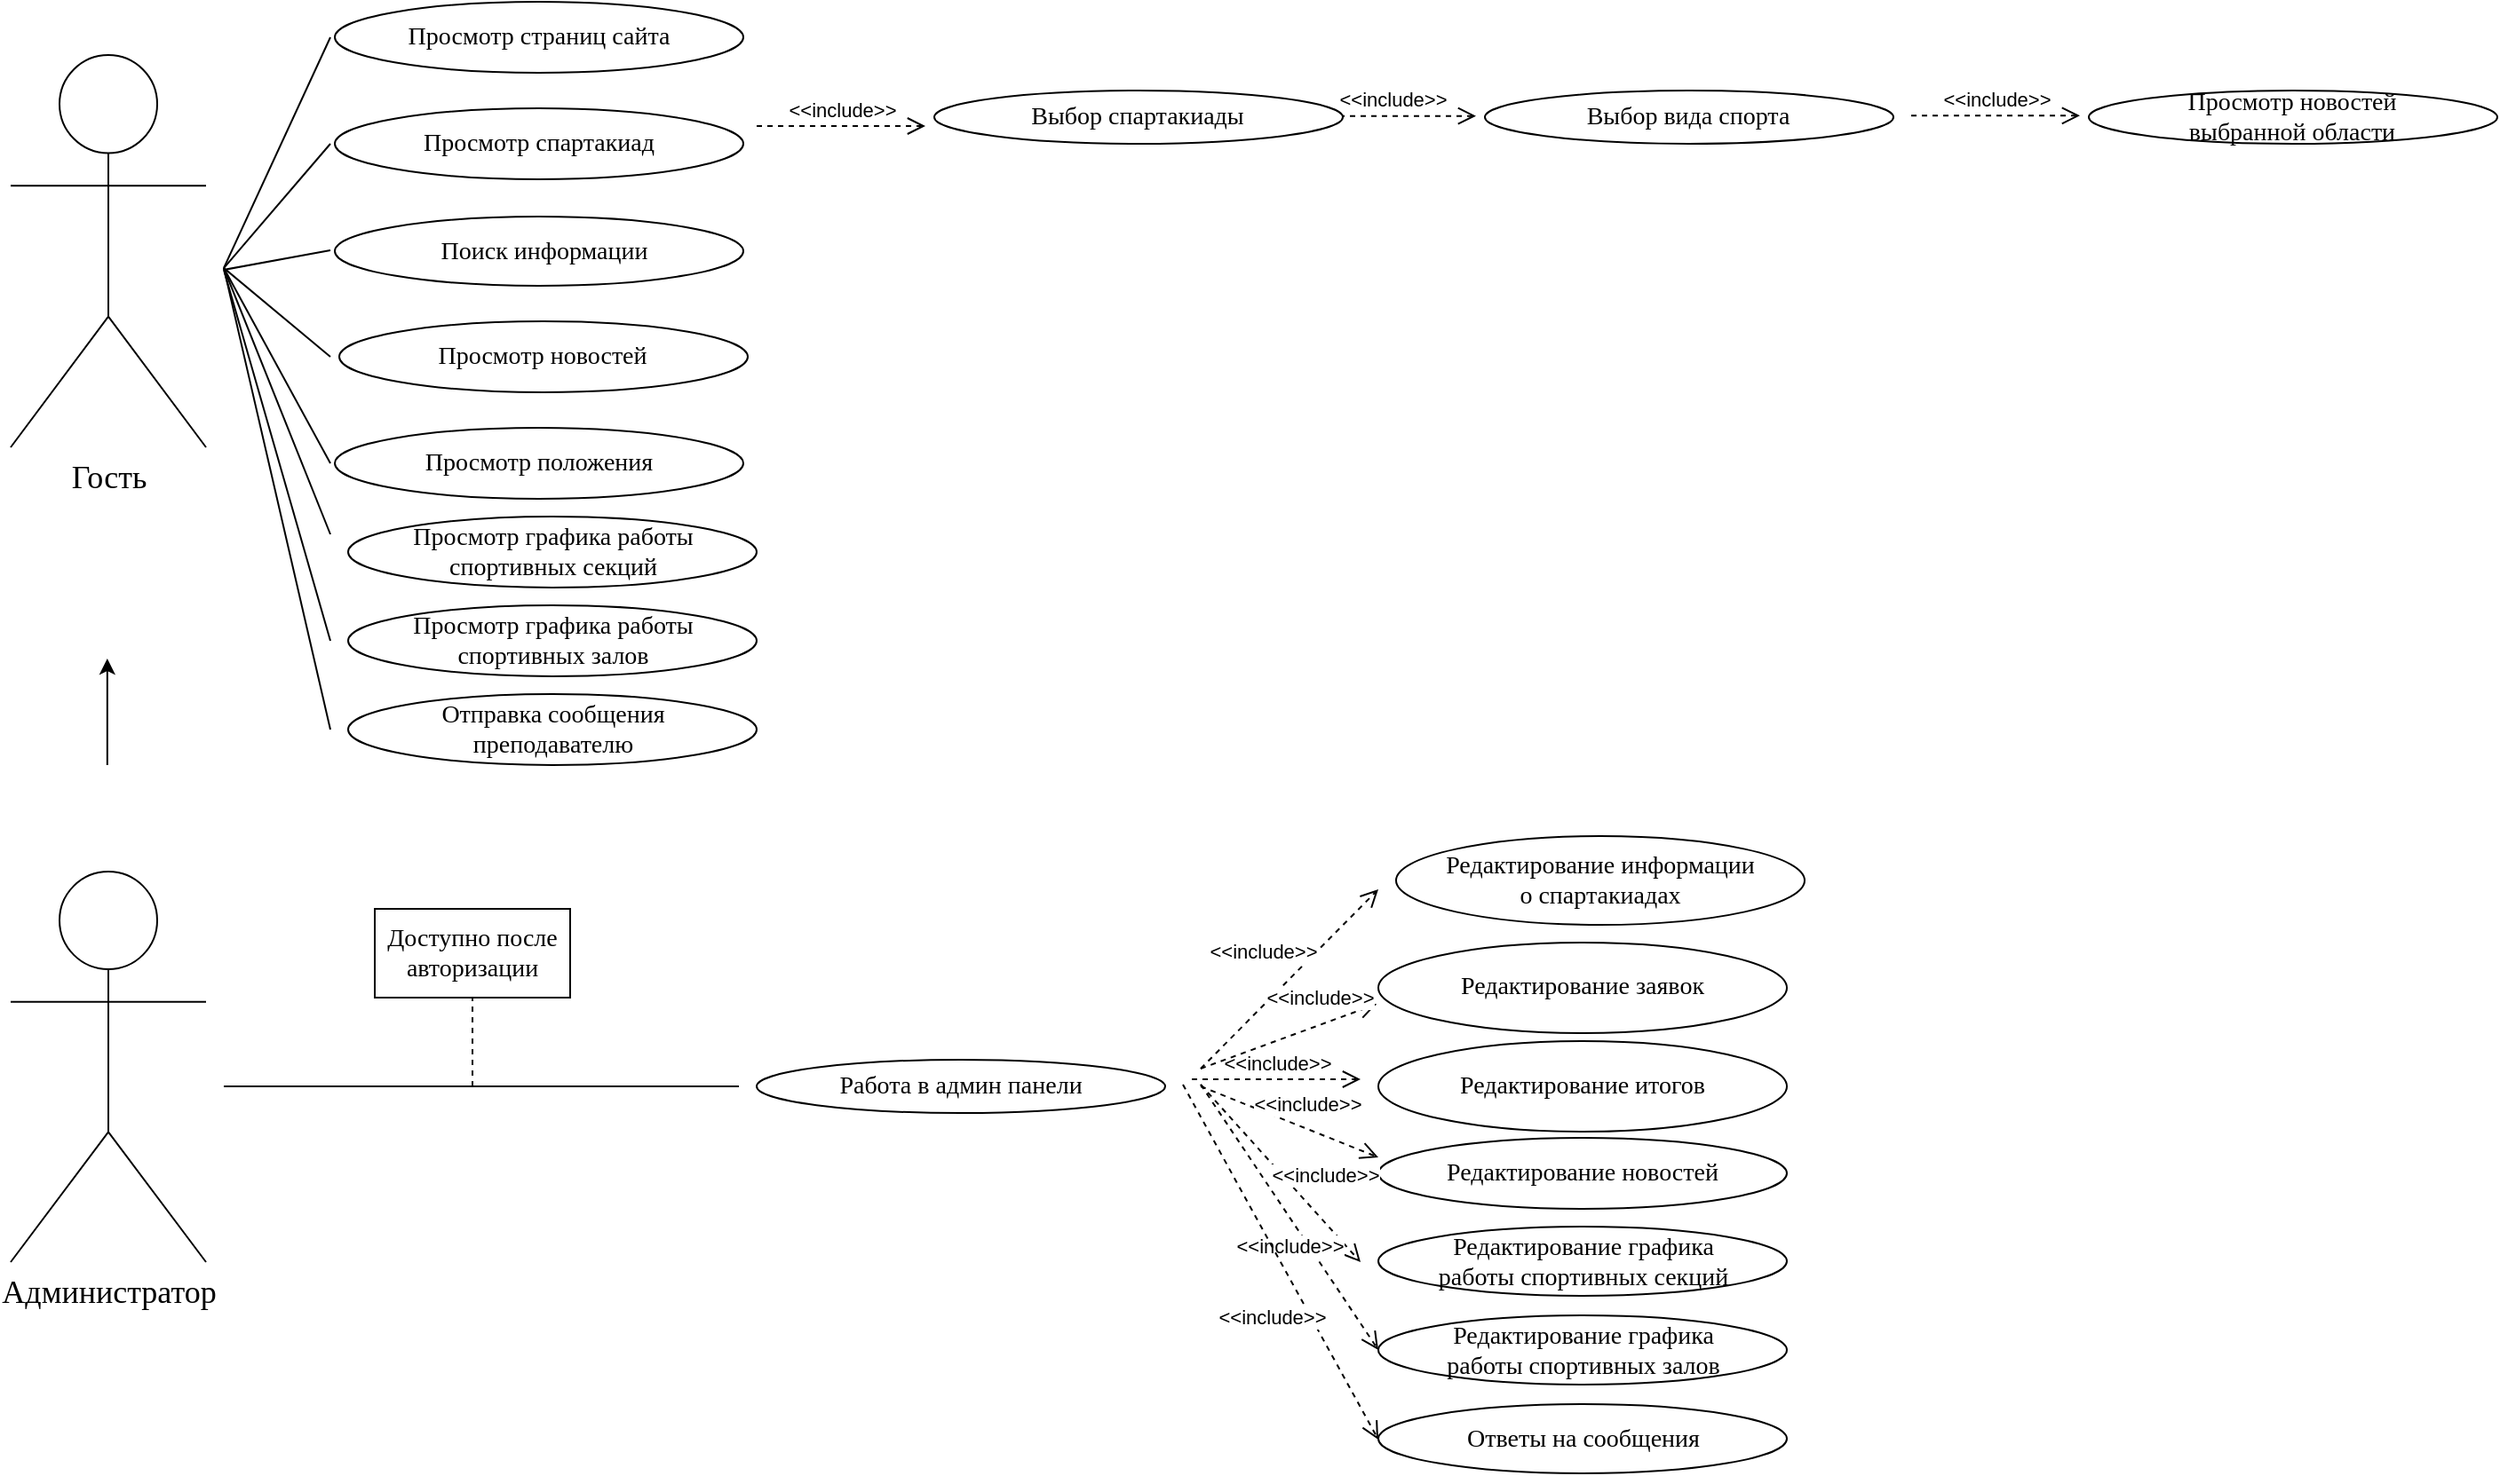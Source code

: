 <mxfile version="24.6.4" type="device">
  <diagram name="Страница — 1" id="H0fnMuuXgLZo9D4dqB9F">
    <mxGraphModel dx="1500" dy="899" grid="1" gridSize="10" guides="1" tooltips="1" connect="1" arrows="1" fold="1" page="1" pageScale="1" pageWidth="3300" pageHeight="2339" math="0" shadow="0">
      <root>
        <mxCell id="0" />
        <mxCell id="1" parent="0" />
        <mxCell id="naLeFJOA4xzYUaONAAyw-95" value="" style="ellipse;whiteSpace=wrap;html=1;fillColor=default;" parent="1" vertex="1">
          <mxGeometry x="522.5" y="40" width="230" height="40" as="geometry" />
        </mxCell>
        <mxCell id="naLeFJOA4xzYUaONAAyw-96" value="&lt;font face=&quot;Times New Roman&quot; style=&quot;font-size: 14px;&quot;&gt;Просмотр страниц сайта&lt;/font&gt;" style="text;html=1;align=center;verticalAlign=middle;whiteSpace=wrap;rounded=0;" parent="1" vertex="1">
          <mxGeometry x="561.25" y="45" width="152.5" height="30" as="geometry" />
        </mxCell>
        <mxCell id="naLeFJOA4xzYUaONAAyw-104" value="" style="ellipse;whiteSpace=wrap;html=1;fillColor=default;" parent="1" vertex="1">
          <mxGeometry x="522.5" y="161" width="230" height="39" as="geometry" />
        </mxCell>
        <mxCell id="naLeFJOA4xzYUaONAAyw-106" value="&lt;font style=&quot;font-size: 14px;&quot; face=&quot;Times New Roman&quot;&gt;Поиск информации&lt;/font&gt;" style="text;html=1;align=center;verticalAlign=middle;whiteSpace=wrap;rounded=0;" parent="1" vertex="1">
          <mxGeometry x="578.75" y="165.5" width="122.5" height="30" as="geometry" />
        </mxCell>
        <mxCell id="naLeFJOA4xzYUaONAAyw-107" value="&lt;font style=&quot;font-size: 18px;&quot; face=&quot;Times New Roman&quot;&gt;Гость&lt;/font&gt;" style="shape=umlActor;verticalLabelPosition=bottom;verticalAlign=top;html=1;" parent="1" vertex="1">
          <mxGeometry x="340" y="70" width="110" height="221" as="geometry" />
        </mxCell>
        <mxCell id="naLeFJOA4xzYUaONAAyw-109" value="&lt;font style=&quot;font-size: 18px;&quot; face=&quot;Times New Roman&quot;&gt;Администратор&lt;/font&gt;" style="shape=umlActor;verticalLabelPosition=bottom;verticalAlign=top;html=1;" parent="1" vertex="1">
          <mxGeometry x="340" y="530" width="110" height="220" as="geometry" />
        </mxCell>
        <mxCell id="naLeFJOA4xzYUaONAAyw-112" value="" style="line;strokeWidth=1;fillColor=none;align=left;verticalAlign=middle;spacingTop=-1;spacingLeft=3;spacingRight=3;rotatable=0;labelPosition=right;points=[];portConstraint=eastwest;strokeColor=inherit;" parent="1" vertex="1">
          <mxGeometry x="460" y="647" width="290" height="8" as="geometry" />
        </mxCell>
        <mxCell id="naLeFJOA4xzYUaONAAyw-116" value="" style="group" parent="1" vertex="1" connectable="0">
          <mxGeometry x="1120" y="510" width="230" height="50" as="geometry" />
        </mxCell>
        <mxCell id="naLeFJOA4xzYUaONAAyw-117" value="" style="ellipse;whiteSpace=wrap;html=1;fillColor=default;" parent="naLeFJOA4xzYUaONAAyw-116" vertex="1">
          <mxGeometry width="230" height="50" as="geometry" />
        </mxCell>
        <mxCell id="naLeFJOA4xzYUaONAAyw-118" value="&lt;font style=&quot;font-size: 14px;&quot; face=&quot;Times New Roman&quot;&gt;Редактирование информации о спартакиадах&lt;/font&gt;" style="text;html=1;align=center;verticalAlign=middle;whiteSpace=wrap;rounded=0;" parent="naLeFJOA4xzYUaONAAyw-116" vertex="1">
          <mxGeometry x="26" y="10" width="178" height="30" as="geometry" />
        </mxCell>
        <mxCell id="naLeFJOA4xzYUaONAAyw-119" value="" style="group" parent="1" vertex="1" connectable="0">
          <mxGeometry x="1110" y="680" width="230" height="40" as="geometry" />
        </mxCell>
        <mxCell id="naLeFJOA4xzYUaONAAyw-120" value="" style="ellipse;whiteSpace=wrap;html=1;fillColor=default;" parent="naLeFJOA4xzYUaONAAyw-119" vertex="1">
          <mxGeometry width="230" height="40" as="geometry" />
        </mxCell>
        <mxCell id="naLeFJOA4xzYUaONAAyw-121" value="&lt;font style=&quot;font-size: 14px;&quot; face=&quot;Times New Roman&quot;&gt;Редактирование новостей&lt;/font&gt;" style="text;html=1;align=center;verticalAlign=middle;whiteSpace=wrap;rounded=0;" parent="naLeFJOA4xzYUaONAAyw-119" vertex="1">
          <mxGeometry x="35" width="160" height="40" as="geometry" />
        </mxCell>
        <mxCell id="naLeFJOA4xzYUaONAAyw-125" value="" style="ellipse;whiteSpace=wrap;html=1;fillColor=default;" parent="1" vertex="1">
          <mxGeometry x="760" y="636" width="230" height="30" as="geometry" />
        </mxCell>
        <mxCell id="naLeFJOA4xzYUaONAAyw-126" value="&lt;font style=&quot;font-size: 14px;&quot; face=&quot;Times New Roman&quot;&gt;Работа в админ панели&lt;/font&gt;" style="text;html=1;align=center;verticalAlign=middle;whiteSpace=wrap;rounded=0;" parent="1" vertex="1">
          <mxGeometry x="800" y="636" width="150" height="30" as="geometry" />
        </mxCell>
        <mxCell id="naLeFJOA4xzYUaONAAyw-127" value="&amp;lt;&amp;lt;include&amp;gt;&amp;gt;" style="html=1;verticalAlign=bottom;endArrow=open;dashed=1;endSize=8;curved=0;rounded=0;" parent="1" edge="1">
          <mxGeometry relative="1" as="geometry">
            <mxPoint x="1005" y="647" as="sourcePoint" />
            <mxPoint x="1100" y="647" as="targetPoint" />
          </mxGeometry>
        </mxCell>
        <mxCell id="naLeFJOA4xzYUaONAAyw-128" value="&amp;lt;&amp;lt;include&amp;gt;&amp;gt;" style="html=1;verticalAlign=bottom;endArrow=open;dashed=1;endSize=8;curved=0;rounded=0;" parent="1" edge="1">
          <mxGeometry x="-0.079" y="15" relative="1" as="geometry">
            <mxPoint x="1010" y="641" as="sourcePoint" />
            <mxPoint x="1110" y="540" as="targetPoint" />
            <mxPoint as="offset" />
          </mxGeometry>
        </mxCell>
        <mxCell id="naLeFJOA4xzYUaONAAyw-129" value="&amp;lt;&amp;lt;include&amp;gt;&amp;gt;" style="html=1;verticalAlign=bottom;endArrow=open;dashed=1;endSize=8;curved=0;rounded=0;entryX=-0.004;entryY=0.679;entryDx=0;entryDy=0;entryPerimeter=0;" parent="1" target="naLeFJOA4xzYUaONAAyw-176" edge="1">
          <mxGeometry x="0.396" y="6" relative="1" as="geometry">
            <mxPoint x="1010" y="641" as="sourcePoint" />
            <mxPoint x="1100" y="591" as="targetPoint" />
            <mxPoint as="offset" />
          </mxGeometry>
        </mxCell>
        <mxCell id="naLeFJOA4xzYUaONAAyw-130" value="&amp;lt;&amp;lt;include&amp;gt;&amp;gt;" style="html=1;verticalAlign=bottom;endArrow=open;dashed=1;endSize=8;curved=0;rounded=0;" parent="1" edge="1">
          <mxGeometry x="0.166" y="5" relative="1" as="geometry">
            <mxPoint x="1010" y="651" as="sourcePoint" />
            <mxPoint x="1110" y="691" as="targetPoint" />
            <mxPoint as="offset" />
          </mxGeometry>
        </mxCell>
        <mxCell id="naLeFJOA4xzYUaONAAyw-166" value="" style="group" parent="1" vertex="1" connectable="0">
          <mxGeometry x="525" y="220" width="230" height="40" as="geometry" />
        </mxCell>
        <mxCell id="naLeFJOA4xzYUaONAAyw-167" value="" style="ellipse;whiteSpace=wrap;html=1;fillColor=default;" parent="naLeFJOA4xzYUaONAAyw-166" vertex="1">
          <mxGeometry width="230" height="40" as="geometry" />
        </mxCell>
        <mxCell id="naLeFJOA4xzYUaONAAyw-168" value="&lt;font style=&quot;font-size: 14px;&quot; face=&quot;Times New Roman&quot;&gt;Просмотр новостей&lt;/font&gt;" style="text;html=1;align=center;verticalAlign=middle;whiteSpace=wrap;rounded=0;" parent="naLeFJOA4xzYUaONAAyw-166" vertex="1">
          <mxGeometry x="37.5" width="152.5" height="40" as="geometry" />
        </mxCell>
        <mxCell id="naLeFJOA4xzYUaONAAyw-169" value="" style="endArrow=classic;html=1;rounded=0;" parent="1" edge="1">
          <mxGeometry width="50" height="50" relative="1" as="geometry">
            <mxPoint x="394.41" y="470" as="sourcePoint" />
            <mxPoint x="394.41" y="410" as="targetPoint" />
          </mxGeometry>
        </mxCell>
        <mxCell id="naLeFJOA4xzYUaONAAyw-171" value="&lt;font style=&quot;font-size: 14px;&quot; face=&quot;Times New Roman&quot;&gt;Доступно после авторизации&lt;/font&gt;" style="html=1;whiteSpace=wrap;" parent="1" vertex="1">
          <mxGeometry x="545" y="551" width="110" height="50" as="geometry" />
        </mxCell>
        <mxCell id="naLeFJOA4xzYUaONAAyw-172" value="" style="endArrow=none;dashed=1;html=1;rounded=0;" parent="1" edge="1">
          <mxGeometry width="50" height="50" relative="1" as="geometry">
            <mxPoint x="600" y="651" as="sourcePoint" />
            <mxPoint x="600" y="601" as="targetPoint" />
          </mxGeometry>
        </mxCell>
        <mxCell id="naLeFJOA4xzYUaONAAyw-175" value="" style="group" parent="1" vertex="1" connectable="0">
          <mxGeometry x="1110" y="580" width="230" height="41" as="geometry" />
        </mxCell>
        <mxCell id="naLeFJOA4xzYUaONAAyw-176" value="" style="ellipse;whiteSpace=wrap;html=1;fillColor=default;" parent="naLeFJOA4xzYUaONAAyw-175" vertex="1">
          <mxGeometry y="-10" width="230" height="51" as="geometry" />
        </mxCell>
        <mxCell id="naLeFJOA4xzYUaONAAyw-177" value="&lt;font style=&quot;font-size: 14px;&quot; face=&quot;Times New Roman&quot;&gt;Редактирование заявок&lt;/font&gt;" style="text;html=1;align=center;verticalAlign=middle;whiteSpace=wrap;rounded=0;" parent="naLeFJOA4xzYUaONAAyw-175" vertex="1">
          <mxGeometry x="26" width="178" height="30" as="geometry" />
        </mxCell>
        <mxCell id="naLeFJOA4xzYUaONAAyw-178" value="" style="group" parent="1" vertex="1" connectable="0">
          <mxGeometry x="1110" y="625.5" width="230" height="51" as="geometry" />
        </mxCell>
        <mxCell id="naLeFJOA4xzYUaONAAyw-179" value="" style="ellipse;whiteSpace=wrap;html=1;fillColor=default;" parent="naLeFJOA4xzYUaONAAyw-178" vertex="1">
          <mxGeometry width="230" height="51" as="geometry" />
        </mxCell>
        <mxCell id="naLeFJOA4xzYUaONAAyw-180" value="&lt;font style=&quot;font-size: 14px;&quot; face=&quot;Times New Roman&quot;&gt;Редактирование итогов&lt;/font&gt;" style="text;html=1;align=center;verticalAlign=middle;whiteSpace=wrap;rounded=0;" parent="naLeFJOA4xzYUaONAAyw-178" vertex="1">
          <mxGeometry x="26" y="6.841" width="178" height="37.317" as="geometry" />
        </mxCell>
        <mxCell id="naLeFJOA4xzYUaONAAyw-183" value="" style="endArrow=none;html=1;rounded=0;" parent="1" edge="1">
          <mxGeometry width="50" height="50" relative="1" as="geometry">
            <mxPoint x="460" y="190" as="sourcePoint" />
            <mxPoint x="520" y="60" as="targetPoint" />
          </mxGeometry>
        </mxCell>
        <mxCell id="naLeFJOA4xzYUaONAAyw-187" value="" style="endArrow=none;html=1;rounded=0;" parent="1" edge="1">
          <mxGeometry width="50" height="50" relative="1" as="geometry">
            <mxPoint x="460" y="191" as="sourcePoint" />
            <mxPoint x="520" y="180" as="targetPoint" />
          </mxGeometry>
        </mxCell>
        <mxCell id="naLeFJOA4xzYUaONAAyw-188" value="" style="endArrow=none;html=1;rounded=0;" parent="1" edge="1">
          <mxGeometry width="50" height="50" relative="1" as="geometry">
            <mxPoint x="460" y="191" as="sourcePoint" />
            <mxPoint x="520" y="400" as="targetPoint" />
          </mxGeometry>
        </mxCell>
        <mxCell id="naLeFJOA4xzYUaONAAyw-189" value="" style="endArrow=none;html=1;rounded=0;" parent="1" edge="1">
          <mxGeometry width="50" height="50" relative="1" as="geometry">
            <mxPoint x="460" y="190" as="sourcePoint" />
            <mxPoint x="520" y="120" as="targetPoint" />
          </mxGeometry>
        </mxCell>
        <mxCell id="naLeFJOA4xzYUaONAAyw-191" value="" style="ellipse;whiteSpace=wrap;html=1;fillColor=default;" parent="1" vertex="1">
          <mxGeometry x="522.5" y="100" width="230" height="40" as="geometry" />
        </mxCell>
        <mxCell id="naLeFJOA4xzYUaONAAyw-192" value="&lt;font face=&quot;Times New Roman&quot; style=&quot;font-size: 14px;&quot;&gt;Просмотр спартакиад&lt;/font&gt;" style="text;html=1;align=center;verticalAlign=middle;whiteSpace=wrap;rounded=0;" parent="1" vertex="1">
          <mxGeometry x="571.25" y="105" width="132.5" height="30" as="geometry" />
        </mxCell>
        <mxCell id="naLeFJOA4xzYUaONAAyw-193" value="&amp;lt;&amp;lt;include&amp;gt;&amp;gt;" style="html=1;verticalAlign=bottom;endArrow=open;dashed=1;endSize=8;curved=0;rounded=0;" parent="1" edge="1">
          <mxGeometry relative="1" as="geometry">
            <mxPoint x="1070" y="104.33" as="sourcePoint" />
            <mxPoint x="1165" y="104.33" as="targetPoint" />
          </mxGeometry>
        </mxCell>
        <mxCell id="naLeFJOA4xzYUaONAAyw-195" value="" style="group" parent="1" vertex="1" connectable="0">
          <mxGeometry x="1170" y="90" width="230" height="30" as="geometry" />
        </mxCell>
        <mxCell id="naLeFJOA4xzYUaONAAyw-196" value="" style="ellipse;whiteSpace=wrap;html=1;fillColor=default;" parent="naLeFJOA4xzYUaONAAyw-195" vertex="1">
          <mxGeometry width="230" height="30" as="geometry" />
        </mxCell>
        <mxCell id="naLeFJOA4xzYUaONAAyw-197" value="&lt;font style=&quot;font-size: 14px;&quot; face=&quot;Times New Roman&quot;&gt;Выбор вида спорта&lt;/font&gt;" style="text;html=1;align=center;verticalAlign=middle;whiteSpace=wrap;rounded=0;" parent="naLeFJOA4xzYUaONAAyw-195" vertex="1">
          <mxGeometry x="37.5" width="152.5" height="30" as="geometry" />
        </mxCell>
        <mxCell id="naLeFJOA4xzYUaONAAyw-198" value="&amp;lt;&amp;lt;include&amp;gt;&amp;gt;" style="html=1;verticalAlign=bottom;endArrow=open;dashed=1;endSize=8;curved=0;rounded=0;" parent="1" edge="1">
          <mxGeometry relative="1" as="geometry">
            <mxPoint x="1410" y="104.17" as="sourcePoint" />
            <mxPoint x="1505" y="104.17" as="targetPoint" />
          </mxGeometry>
        </mxCell>
        <mxCell id="naLeFJOA4xzYUaONAAyw-199" value="" style="group" parent="1" vertex="1" connectable="0">
          <mxGeometry x="1510" y="90" width="230" height="30" as="geometry" />
        </mxCell>
        <mxCell id="naLeFJOA4xzYUaONAAyw-200" value="" style="ellipse;whiteSpace=wrap;html=1;fillColor=default;" parent="naLeFJOA4xzYUaONAAyw-199" vertex="1">
          <mxGeometry width="230" height="30" as="geometry" />
        </mxCell>
        <mxCell id="naLeFJOA4xzYUaONAAyw-201" value="&lt;font style=&quot;font-size: 14px;&quot; face=&quot;Times New Roman&quot;&gt;Просмотр новостей выбранной области&lt;/font&gt;" style="text;html=1;align=center;verticalAlign=middle;whiteSpace=wrap;rounded=0;" parent="naLeFJOA4xzYUaONAAyw-199" vertex="1">
          <mxGeometry x="29.38" width="171.25" height="30" as="geometry" />
        </mxCell>
        <mxCell id="naLeFJOA4xzYUaONAAyw-213" value="" style="group" parent="1" vertex="1" connectable="0">
          <mxGeometry x="860" y="90" width="230" height="30" as="geometry" />
        </mxCell>
        <mxCell id="naLeFJOA4xzYUaONAAyw-214" value="" style="ellipse;whiteSpace=wrap;html=1;fillColor=default;" parent="naLeFJOA4xzYUaONAAyw-213" vertex="1">
          <mxGeometry width="230" height="30" as="geometry" />
        </mxCell>
        <mxCell id="naLeFJOA4xzYUaONAAyw-215" value="&lt;font style=&quot;font-size: 14px;&quot; face=&quot;Times New Roman&quot;&gt;Выбор спартакиады&lt;/font&gt;" style="text;html=1;align=center;verticalAlign=middle;whiteSpace=wrap;rounded=0;" parent="naLeFJOA4xzYUaONAAyw-213" vertex="1">
          <mxGeometry x="37.5" width="152.5" height="30" as="geometry" />
        </mxCell>
        <mxCell id="naLeFJOA4xzYUaONAAyw-216" value="&amp;lt;&amp;lt;include&amp;gt;&amp;gt;" style="html=1;verticalAlign=bottom;endArrow=open;dashed=1;endSize=8;curved=0;rounded=0;" parent="1" edge="1">
          <mxGeometry relative="1" as="geometry">
            <mxPoint x="760" y="110.0" as="sourcePoint" />
            <mxPoint x="855" y="110.0" as="targetPoint" />
          </mxGeometry>
        </mxCell>
        <mxCell id="naLeFJOA4xzYUaONAAyw-217" value="" style="group" parent="1" vertex="1" connectable="0">
          <mxGeometry x="522.5" y="280" width="230" height="40" as="geometry" />
        </mxCell>
        <mxCell id="naLeFJOA4xzYUaONAAyw-218" value="" style="ellipse;whiteSpace=wrap;html=1;fillColor=default;" parent="naLeFJOA4xzYUaONAAyw-217" vertex="1">
          <mxGeometry width="230" height="40" as="geometry" />
        </mxCell>
        <mxCell id="naLeFJOA4xzYUaONAAyw-219" value="&lt;font style=&quot;font-size: 14px;&quot; face=&quot;Times New Roman&quot;&gt;Просмотр положения&lt;/font&gt;" style="text;html=1;align=center;verticalAlign=middle;whiteSpace=wrap;rounded=0;" parent="naLeFJOA4xzYUaONAAyw-217" vertex="1">
          <mxGeometry x="38.75" y="5" width="152.5" height="30" as="geometry" />
        </mxCell>
        <mxCell id="naLeFJOA4xzYUaONAAyw-221" value="" style="group" parent="1" vertex="1" connectable="0">
          <mxGeometry x="530" y="330" width="230" height="40" as="geometry" />
        </mxCell>
        <mxCell id="naLeFJOA4xzYUaONAAyw-222" value="" style="ellipse;whiteSpace=wrap;html=1;fillColor=default;" parent="naLeFJOA4xzYUaONAAyw-221" vertex="1">
          <mxGeometry width="230" height="40" as="geometry" />
        </mxCell>
        <mxCell id="naLeFJOA4xzYUaONAAyw-223" value="&lt;font style=&quot;font-size: 14px;&quot; face=&quot;Times New Roman&quot;&gt;Просмотр графика работы спортивных секций&lt;/font&gt;" style="text;html=1;align=center;verticalAlign=middle;whiteSpace=wrap;rounded=0;" parent="naLeFJOA4xzYUaONAAyw-221" vertex="1">
          <mxGeometry x="28.75" width="172.5" height="40" as="geometry" />
        </mxCell>
        <mxCell id="naLeFJOA4xzYUaONAAyw-224" value="" style="group" parent="1" vertex="1" connectable="0">
          <mxGeometry x="530" y="380" width="230" height="40" as="geometry" />
        </mxCell>
        <mxCell id="naLeFJOA4xzYUaONAAyw-225" value="" style="ellipse;whiteSpace=wrap;html=1;fillColor=default;" parent="naLeFJOA4xzYUaONAAyw-224" vertex="1">
          <mxGeometry width="230" height="40" as="geometry" />
        </mxCell>
        <mxCell id="naLeFJOA4xzYUaONAAyw-226" value="&lt;font style=&quot;font-size: 14px;&quot; face=&quot;Times New Roman&quot;&gt;Просмотр графика работы спортивных залов&lt;/font&gt;" style="text;html=1;align=center;verticalAlign=middle;whiteSpace=wrap;rounded=0;" parent="naLeFJOA4xzYUaONAAyw-224" vertex="1">
          <mxGeometry x="33.75" y="5" width="162.5" height="30" as="geometry" />
        </mxCell>
        <mxCell id="naLeFJOA4xzYUaONAAyw-228" value="" style="endArrow=none;html=1;rounded=0;" parent="1" edge="1">
          <mxGeometry width="50" height="50" relative="1" as="geometry">
            <mxPoint x="460" y="190" as="sourcePoint" />
            <mxPoint x="520" y="240" as="targetPoint" />
          </mxGeometry>
        </mxCell>
        <mxCell id="naLeFJOA4xzYUaONAAyw-229" value="" style="endArrow=none;html=1;rounded=0;" parent="1" edge="1">
          <mxGeometry width="50" height="50" relative="1" as="geometry">
            <mxPoint x="460" y="190" as="sourcePoint" />
            <mxPoint x="520" y="300" as="targetPoint" />
          </mxGeometry>
        </mxCell>
        <mxCell id="naLeFJOA4xzYUaONAAyw-230" value="" style="endArrow=none;html=1;rounded=0;" parent="1" edge="1">
          <mxGeometry width="50" height="50" relative="1" as="geometry">
            <mxPoint x="460" y="190" as="sourcePoint" />
            <mxPoint x="520" y="340" as="targetPoint" />
          </mxGeometry>
        </mxCell>
        <mxCell id="naLeFJOA4xzYUaONAAyw-231" value="" style="group" parent="1" vertex="1" connectable="0">
          <mxGeometry x="1110" y="730" width="230" height="39" as="geometry" />
        </mxCell>
        <mxCell id="naLeFJOA4xzYUaONAAyw-232" value="" style="ellipse;whiteSpace=wrap;html=1;fillColor=default;" parent="naLeFJOA4xzYUaONAAyw-231" vertex="1">
          <mxGeometry width="230" height="39" as="geometry" />
        </mxCell>
        <mxCell id="naLeFJOA4xzYUaONAAyw-233" value="&lt;font style=&quot;font-size: 14px;&quot; face=&quot;Times New Roman&quot;&gt;Редактирование графика работы спортивных секций&lt;/font&gt;" style="text;html=1;align=center;verticalAlign=middle;whiteSpace=wrap;rounded=0;" parent="naLeFJOA4xzYUaONAAyw-231" vertex="1">
          <mxGeometry x="27.5" y="4.5" width="175" height="30" as="geometry" />
        </mxCell>
        <mxCell id="naLeFJOA4xzYUaONAAyw-234" value="" style="group" parent="1" vertex="1" connectable="0">
          <mxGeometry x="1110" y="780" width="230" height="39" as="geometry" />
        </mxCell>
        <mxCell id="naLeFJOA4xzYUaONAAyw-235" value="" style="ellipse;whiteSpace=wrap;html=1;fillColor=default;" parent="naLeFJOA4xzYUaONAAyw-234" vertex="1">
          <mxGeometry width="230" height="39" as="geometry" />
        </mxCell>
        <mxCell id="naLeFJOA4xzYUaONAAyw-236" value="&lt;font style=&quot;font-size: 14px;&quot; face=&quot;Times New Roman&quot;&gt;Редактирование графика работы спортивных залов&lt;/font&gt;" style="text;html=1;align=center;verticalAlign=middle;whiteSpace=wrap;rounded=0;" parent="naLeFJOA4xzYUaONAAyw-234" vertex="1">
          <mxGeometry x="27.5" y="4.5" width="175" height="30" as="geometry" />
        </mxCell>
        <mxCell id="naLeFJOA4xzYUaONAAyw-237" value="&amp;lt;&amp;lt;include&amp;gt;&amp;gt;" style="html=1;verticalAlign=bottom;endArrow=open;dashed=1;endSize=8;curved=0;rounded=0;" parent="1" edge="1">
          <mxGeometry x="0.359" y="12" relative="1" as="geometry">
            <mxPoint x="1010" y="650" as="sourcePoint" />
            <mxPoint x="1100" y="750" as="targetPoint" />
            <mxPoint as="offset" />
          </mxGeometry>
        </mxCell>
        <mxCell id="naLeFJOA4xzYUaONAAyw-238" value="&amp;lt;&amp;lt;include&amp;gt;&amp;gt;" style="html=1;verticalAlign=bottom;endArrow=open;dashed=1;endSize=8;curved=0;rounded=0;entryX=0;entryY=0.5;entryDx=0;entryDy=0;" parent="1" target="naLeFJOA4xzYUaONAAyw-235" edge="1">
          <mxGeometry x="0.233" y="-14" relative="1" as="geometry">
            <mxPoint x="1010" y="650" as="sourcePoint" />
            <mxPoint x="1130" y="711" as="targetPoint" />
            <mxPoint as="offset" />
          </mxGeometry>
        </mxCell>
        <mxCell id="naLeFJOA4xzYUaONAAyw-240" value="" style="group" parent="1" vertex="1" connectable="0">
          <mxGeometry x="530" y="430" width="230" height="40" as="geometry" />
        </mxCell>
        <mxCell id="naLeFJOA4xzYUaONAAyw-241" value="" style="ellipse;whiteSpace=wrap;html=1;fillColor=default;" parent="naLeFJOA4xzYUaONAAyw-240" vertex="1">
          <mxGeometry width="230" height="40" as="geometry" />
        </mxCell>
        <mxCell id="naLeFJOA4xzYUaONAAyw-242" value="&lt;font style=&quot;font-size: 14px;&quot; face=&quot;Times New Roman&quot;&gt;Отправка сообщения преподавателю&lt;/font&gt;" style="text;html=1;align=center;verticalAlign=middle;whiteSpace=wrap;rounded=0;" parent="naLeFJOA4xzYUaONAAyw-240" vertex="1">
          <mxGeometry x="33.75" y="5" width="162.5" height="30" as="geometry" />
        </mxCell>
        <mxCell id="naLeFJOA4xzYUaONAAyw-243" value="" style="endArrow=none;html=1;rounded=0;" parent="1" edge="1">
          <mxGeometry width="50" height="50" relative="1" as="geometry">
            <mxPoint x="460" y="190" as="sourcePoint" />
            <mxPoint x="520" y="450" as="targetPoint" />
          </mxGeometry>
        </mxCell>
        <mxCell id="naLeFJOA4xzYUaONAAyw-245" value="" style="group" parent="1" vertex="1" connectable="0">
          <mxGeometry x="1110" y="830" width="230" height="39" as="geometry" />
        </mxCell>
        <mxCell id="naLeFJOA4xzYUaONAAyw-246" value="" style="ellipse;whiteSpace=wrap;html=1;fillColor=default;" parent="naLeFJOA4xzYUaONAAyw-245" vertex="1">
          <mxGeometry width="230" height="39" as="geometry" />
        </mxCell>
        <mxCell id="naLeFJOA4xzYUaONAAyw-247" value="&lt;font style=&quot;font-size: 14px;&quot; face=&quot;Times New Roman&quot;&gt;Ответы на сообщения&lt;/font&gt;" style="text;html=1;align=center;verticalAlign=middle;whiteSpace=wrap;rounded=0;" parent="naLeFJOA4xzYUaONAAyw-245" vertex="1">
          <mxGeometry x="27.5" y="4.5" width="175" height="30" as="geometry" />
        </mxCell>
        <mxCell id="naLeFJOA4xzYUaONAAyw-248" value="&amp;lt;&amp;lt;include&amp;gt;&amp;gt;" style="html=1;verticalAlign=bottom;endArrow=open;dashed=1;endSize=8;curved=0;rounded=0;" parent="1" edge="1">
          <mxGeometry x="0.286" y="-24" relative="1" as="geometry">
            <mxPoint x="1000" y="650" as="sourcePoint" />
            <mxPoint x="1110" y="850" as="targetPoint" />
            <mxPoint as="offset" />
          </mxGeometry>
        </mxCell>
      </root>
    </mxGraphModel>
  </diagram>
</mxfile>

